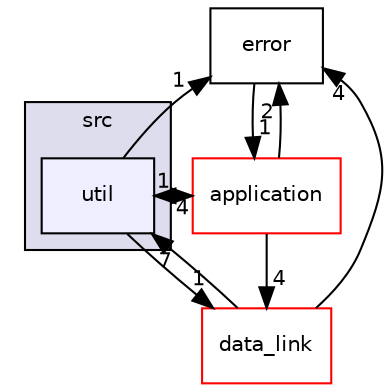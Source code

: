 digraph "/home/runner/work/feup-rcom-proj1/feup-rcom-proj1/src/util" {
  compound=true
  node [ fontsize="10", fontname="Helvetica"];
  edge [ labelfontsize="10", labelfontname="Helvetica"];
  subgraph clusterdir_68267d1309a1af8e8297ef4c3efbcdba {
    graph [ bgcolor="#ddddee", pencolor="black", label="src" fontname="Helvetica", fontsize="10", URL="dir_68267d1309a1af8e8297ef4c3efbcdba.html"]
  dir_b7878ad5ecbf2506f4125b9d34c97e45 [shape=box, label="util", style="filled", fillcolor="#eeeeff", pencolor="black", URL="dir_b7878ad5ecbf2506f4125b9d34c97e45.html"];
  }
  dir_acc2056b73c4fda97caebb7ceca7df66 [shape=box label="error" URL="dir_acc2056b73c4fda97caebb7ceca7df66.html"];
  dir_844f6ab5c2ae79211596f3dcdd81adb7 [shape=box label="application" fillcolor="white" style="filled" color="red" URL="dir_844f6ab5c2ae79211596f3dcdd81adb7.html"];
  dir_9e13822d6f50eff95d717eea3469af92 [shape=box label="data_link" fillcolor="white" style="filled" color="red" URL="dir_9e13822d6f50eff95d717eea3469af92.html"];
  dir_b7878ad5ecbf2506f4125b9d34c97e45->dir_acc2056b73c4fda97caebb7ceca7df66 [headlabel="1", labeldistance=1.5 headhref="dir_000008_000007.html"];
  dir_b7878ad5ecbf2506f4125b9d34c97e45->dir_844f6ab5c2ae79211596f3dcdd81adb7 [headlabel="1", labeldistance=1.5 headhref="dir_000008_000001.html"];
  dir_b7878ad5ecbf2506f4125b9d34c97e45->dir_9e13822d6f50eff95d717eea3469af92 [headlabel="1", labeldistance=1.5 headhref="dir_000008_000003.html"];
  dir_acc2056b73c4fda97caebb7ceca7df66->dir_844f6ab5c2ae79211596f3dcdd81adb7 [headlabel="1", labeldistance=1.5 headhref="dir_000007_000001.html"];
  dir_844f6ab5c2ae79211596f3dcdd81adb7->dir_b7878ad5ecbf2506f4125b9d34c97e45 [headlabel="4", labeldistance=1.5 headhref="dir_000001_000008.html"];
  dir_844f6ab5c2ae79211596f3dcdd81adb7->dir_acc2056b73c4fda97caebb7ceca7df66 [headlabel="2", labeldistance=1.5 headhref="dir_000001_000007.html"];
  dir_844f6ab5c2ae79211596f3dcdd81adb7->dir_9e13822d6f50eff95d717eea3469af92 [headlabel="4", labeldistance=1.5 headhref="dir_000001_000003.html"];
  dir_9e13822d6f50eff95d717eea3469af92->dir_b7878ad5ecbf2506f4125b9d34c97e45 [headlabel="7", labeldistance=1.5 headhref="dir_000003_000008.html"];
  dir_9e13822d6f50eff95d717eea3469af92->dir_acc2056b73c4fda97caebb7ceca7df66 [headlabel="4", labeldistance=1.5 headhref="dir_000003_000007.html"];
}
